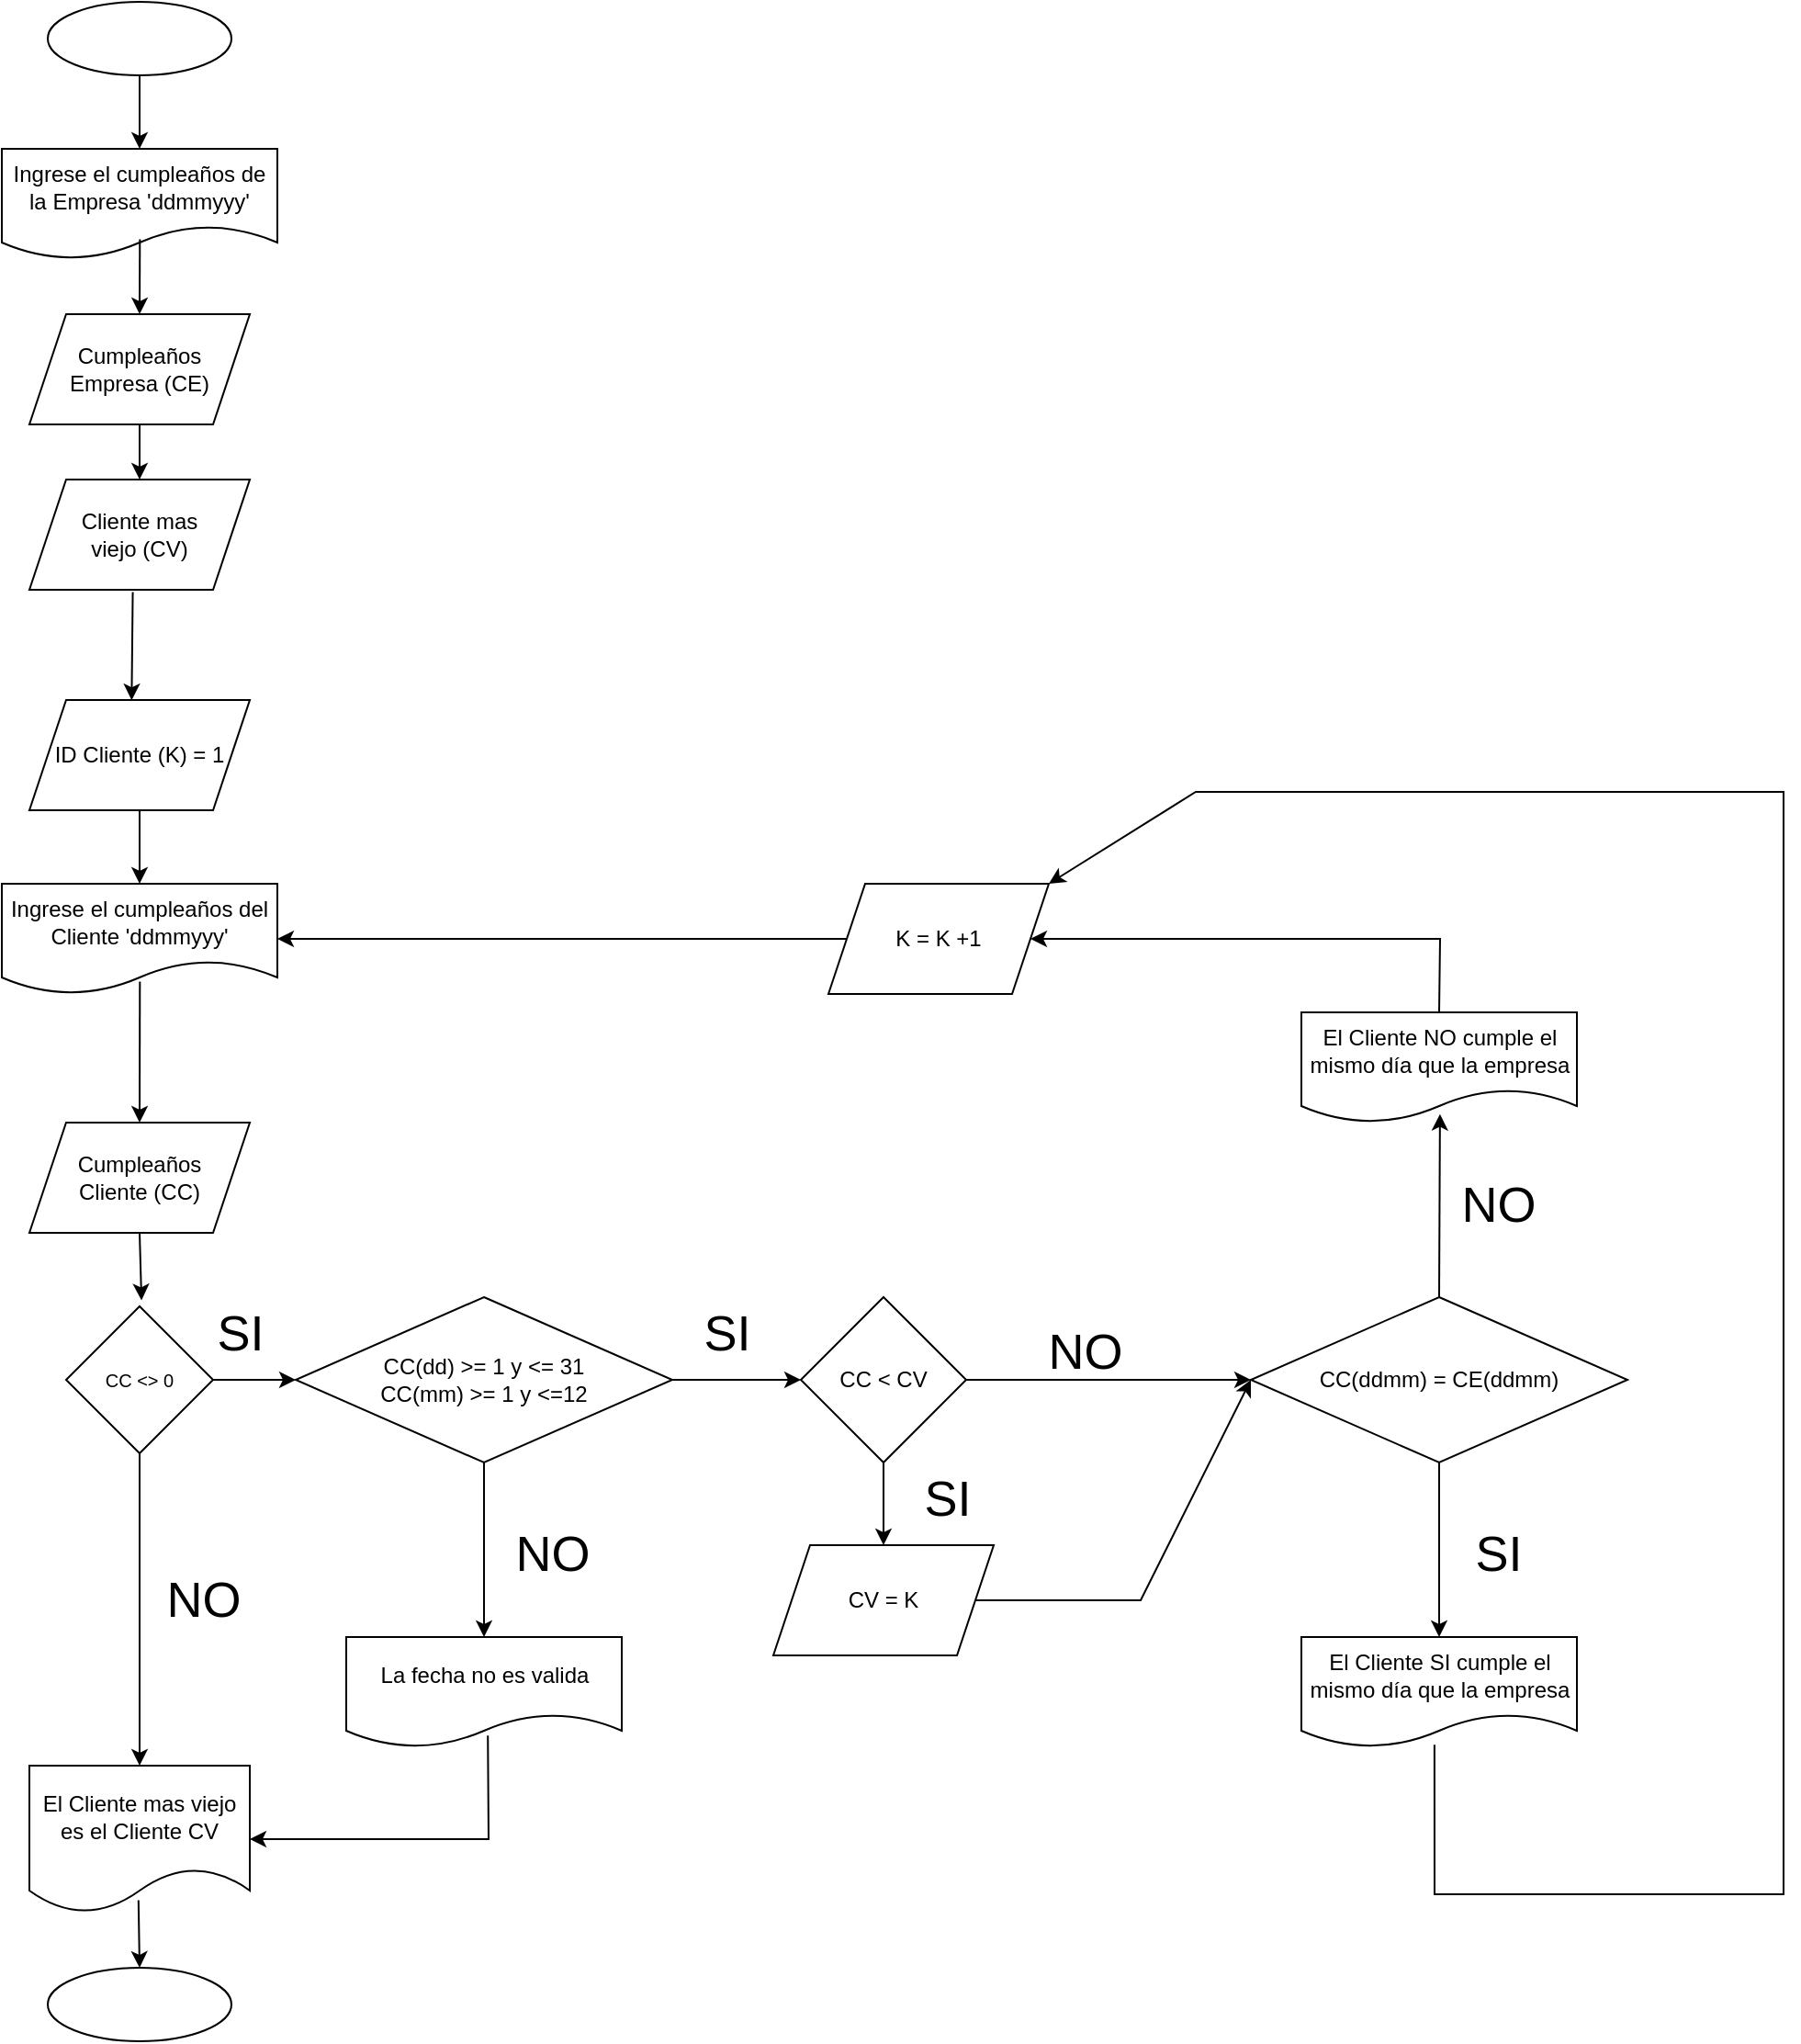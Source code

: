 <mxfile version="21.3.6" type="github">
  <diagram name="Page-1" id="r7Gs-bn6Ids_fZ3F6snc">
    <mxGraphModel dx="1987" dy="3051" grid="1" gridSize="10" guides="1" tooltips="1" connect="1" arrows="1" fold="1" page="1" pageScale="1" pageWidth="1200" pageHeight="1920" math="0" shadow="0">
      <root>
        <mxCell id="0" />
        <mxCell id="1" parent="0" />
        <mxCell id="8cZ1Y1rE4LoA5VIZQ3jX-1" value="" style="ellipse;whiteSpace=wrap;html=1;" vertex="1" parent="1">
          <mxGeometry x="145" y="-1910" width="100" height="40" as="geometry" />
        </mxCell>
        <mxCell id="8cZ1Y1rE4LoA5VIZQ3jX-2" value="" style="endArrow=classic;html=1;rounded=0;entryX=0.5;entryY=0;entryDx=0;entryDy=0;exitX=0.5;exitY=1;exitDx=0;exitDy=0;" edge="1" parent="1" source="8cZ1Y1rE4LoA5VIZQ3jX-1" target="8cZ1Y1rE4LoA5VIZQ3jX-3">
          <mxGeometry width="50" height="50" relative="1" as="geometry">
            <mxPoint x="194.71" y="-1870" as="sourcePoint" />
            <mxPoint x="194.71" y="-1840" as="targetPoint" />
          </mxGeometry>
        </mxCell>
        <mxCell id="8cZ1Y1rE4LoA5VIZQ3jX-3" value="Ingrese el cumpleaños de la Empresa &#39;ddmmyyy&#39;" style="shape=document;whiteSpace=wrap;html=1;boundedLbl=1;" vertex="1" parent="1">
          <mxGeometry x="120" y="-1830" width="150" height="60" as="geometry" />
        </mxCell>
        <mxCell id="8cZ1Y1rE4LoA5VIZQ3jX-4" value="Cumpleaños Empresa (CE)" style="shape=parallelogram;perimeter=parallelogramPerimeter;whiteSpace=wrap;html=1;fixedSize=1;" vertex="1" parent="1">
          <mxGeometry x="135" y="-1740" width="120" height="60" as="geometry" />
        </mxCell>
        <mxCell id="8cZ1Y1rE4LoA5VIZQ3jX-5" value="" style="endArrow=classic;html=1;rounded=0;entryX=0.5;entryY=0;entryDx=0;entryDy=0;exitX=0.501;exitY=0.821;exitDx=0;exitDy=0;exitPerimeter=0;" edge="1" parent="1" source="8cZ1Y1rE4LoA5VIZQ3jX-3" target="8cZ1Y1rE4LoA5VIZQ3jX-4">
          <mxGeometry width="50" height="50" relative="1" as="geometry">
            <mxPoint x="194.71" y="-1780" as="sourcePoint" />
            <mxPoint x="194.71" y="-1750" as="targetPoint" />
          </mxGeometry>
        </mxCell>
        <mxCell id="8cZ1Y1rE4LoA5VIZQ3jX-7" value="ID Cliente (K) = 1" style="shape=parallelogram;perimeter=parallelogramPerimeter;whiteSpace=wrap;html=1;fixedSize=1;" vertex="1" parent="1">
          <mxGeometry x="135" y="-1530" width="120" height="60" as="geometry" />
        </mxCell>
        <mxCell id="8cZ1Y1rE4LoA5VIZQ3jX-8" value="" style="endArrow=classic;html=1;rounded=0;exitX=0.5;exitY=1;exitDx=0;exitDy=0;entryX=0.5;entryY=0;entryDx=0;entryDy=0;" edge="1" parent="1" source="8cZ1Y1rE4LoA5VIZQ3jX-4" target="8cZ1Y1rE4LoA5VIZQ3jX-66">
          <mxGeometry width="50" height="50" relative="1" as="geometry">
            <mxPoint x="194.71" y="-1680" as="sourcePoint" />
            <mxPoint x="195" y="-1650" as="targetPoint" />
          </mxGeometry>
        </mxCell>
        <mxCell id="8cZ1Y1rE4LoA5VIZQ3jX-9" value="" style="endArrow=classic;html=1;rounded=0;entryX=0.5;entryY=0;entryDx=0;entryDy=0;exitX=0.5;exitY=1;exitDx=0;exitDy=0;" edge="1" parent="1" source="8cZ1Y1rE4LoA5VIZQ3jX-7" target="8cZ1Y1rE4LoA5VIZQ3jX-10">
          <mxGeometry width="50" height="50" relative="1" as="geometry">
            <mxPoint x="195" y="-1480" as="sourcePoint" />
            <mxPoint x="194.71" y="-1440" as="targetPoint" />
          </mxGeometry>
        </mxCell>
        <mxCell id="8cZ1Y1rE4LoA5VIZQ3jX-10" value="Ingrese el cumpleaños del Cliente &#39;ddmmyyy&#39;" style="shape=document;whiteSpace=wrap;html=1;boundedLbl=1;" vertex="1" parent="1">
          <mxGeometry x="120" y="-1430" width="150" height="60" as="geometry" />
        </mxCell>
        <mxCell id="8cZ1Y1rE4LoA5VIZQ3jX-11" value="Cumpleaños &lt;br&gt;Cliente (CC)" style="shape=parallelogram;perimeter=parallelogramPerimeter;whiteSpace=wrap;html=1;fixedSize=1;" vertex="1" parent="1">
          <mxGeometry x="135" y="-1300" width="120" height="60" as="geometry" />
        </mxCell>
        <mxCell id="8cZ1Y1rE4LoA5VIZQ3jX-12" value="" style="endArrow=classic;html=1;rounded=0;exitX=0.501;exitY=0.887;exitDx=0;exitDy=0;exitPerimeter=0;entryX=0.5;entryY=0;entryDx=0;entryDy=0;" edge="1" parent="1" source="8cZ1Y1rE4LoA5VIZQ3jX-10" target="8cZ1Y1rE4LoA5VIZQ3jX-11">
          <mxGeometry width="50" height="50" relative="1" as="geometry">
            <mxPoint x="194.71" y="-1380" as="sourcePoint" />
            <mxPoint x="194.71" y="-1350" as="targetPoint" />
          </mxGeometry>
        </mxCell>
        <mxCell id="8cZ1Y1rE4LoA5VIZQ3jX-13" value="CC &amp;lt;&amp;gt; 0" style="rhombus;whiteSpace=wrap;html=1;fontSize=10;" vertex="1" parent="1">
          <mxGeometry x="155" y="-1200" width="80" height="80" as="geometry" />
        </mxCell>
        <mxCell id="8cZ1Y1rE4LoA5VIZQ3jX-15" value="" style="endArrow=classic;html=1;rounded=0;exitX=0.5;exitY=1;exitDx=0;exitDy=0;entryX=0.513;entryY=-0.041;entryDx=0;entryDy=0;entryPerimeter=0;" edge="1" parent="1" source="8cZ1Y1rE4LoA5VIZQ3jX-11" target="8cZ1Y1rE4LoA5VIZQ3jX-13">
          <mxGeometry width="50" height="50" relative="1" as="geometry">
            <mxPoint x="195" y="-1240" as="sourcePoint" />
            <mxPoint x="194.71" y="-1210" as="targetPoint" />
          </mxGeometry>
        </mxCell>
        <mxCell id="8cZ1Y1rE4LoA5VIZQ3jX-47" value="CC(dd) &amp;gt;= 1 y &amp;lt;= 31&lt;br&gt;CC(mm) &amp;gt;= 1 y &amp;lt;=12" style="rhombus;whiteSpace=wrap;html=1;" vertex="1" parent="1">
          <mxGeometry x="280" y="-1205" width="205" height="90" as="geometry" />
        </mxCell>
        <mxCell id="8cZ1Y1rE4LoA5VIZQ3jX-48" value="" style="endArrow=classic;html=1;rounded=0;exitX=1;exitY=0.5;exitDx=0;exitDy=0;entryX=0;entryY=0.5;entryDx=0;entryDy=0;" edge="1" parent="1" source="8cZ1Y1rE4LoA5VIZQ3jX-13" target="8cZ1Y1rE4LoA5VIZQ3jX-47">
          <mxGeometry width="50" height="50" relative="1" as="geometry">
            <mxPoint x="235" y="-1160.5" as="sourcePoint" />
            <mxPoint x="270" y="-1160" as="targetPoint" />
          </mxGeometry>
        </mxCell>
        <mxCell id="8cZ1Y1rE4LoA5VIZQ3jX-50" value="" style="endArrow=classic;html=1;rounded=0;exitX=0.5;exitY=1;exitDx=0;exitDy=0;entryX=0.5;entryY=0;entryDx=0;entryDy=0;" edge="1" parent="1" source="8cZ1Y1rE4LoA5VIZQ3jX-47" target="8cZ1Y1rE4LoA5VIZQ3jX-52">
          <mxGeometry width="50" height="50" relative="1" as="geometry">
            <mxPoint x="382.16" y="-1110" as="sourcePoint" />
            <mxPoint x="382.16" y="-1080" as="targetPoint" />
          </mxGeometry>
        </mxCell>
        <mxCell id="8cZ1Y1rE4LoA5VIZQ3jX-52" value="La fecha no es valida" style="shape=document;whiteSpace=wrap;html=1;boundedLbl=1;" vertex="1" parent="1">
          <mxGeometry x="307.5" y="-1020" width="150" height="60" as="geometry" />
        </mxCell>
        <mxCell id="8cZ1Y1rE4LoA5VIZQ3jX-53" value="CC(ddmm) = CE(ddmm)" style="rhombus;whiteSpace=wrap;html=1;" vertex="1" parent="1">
          <mxGeometry x="800" y="-1205" width="205" height="90" as="geometry" />
        </mxCell>
        <mxCell id="8cZ1Y1rE4LoA5VIZQ3jX-54" value="" style="endArrow=classic;html=1;rounded=0;entryX=0;entryY=0.5;entryDx=0;entryDy=0;exitX=1;exitY=0.5;exitDx=0;exitDy=0;" edge="1" parent="1" source="8cZ1Y1rE4LoA5VIZQ3jX-47" target="8cZ1Y1rE4LoA5VIZQ3jX-60">
          <mxGeometry width="50" height="50" relative="1" as="geometry">
            <mxPoint x="485" y="-1160.5" as="sourcePoint" />
            <mxPoint x="520" y="-1160" as="targetPoint" />
          </mxGeometry>
        </mxCell>
        <mxCell id="8cZ1Y1rE4LoA5VIZQ3jX-55" value="" style="endArrow=classic;html=1;rounded=0;exitX=0.5;exitY=0;exitDx=0;exitDy=0;entryX=0.503;entryY=0.922;entryDx=0;entryDy=0;entryPerimeter=0;" edge="1" parent="1" source="8cZ1Y1rE4LoA5VIZQ3jX-53" target="8cZ1Y1rE4LoA5VIZQ3jX-57">
          <mxGeometry width="50" height="50" relative="1" as="geometry">
            <mxPoint x="902.16" y="-1210" as="sourcePoint" />
            <mxPoint x="902.65" y="-1266.36" as="targetPoint" />
          </mxGeometry>
        </mxCell>
        <mxCell id="8cZ1Y1rE4LoA5VIZQ3jX-57" value="El Cliente NO cumple el mismo día que la empresa" style="shape=document;whiteSpace=wrap;html=1;boundedLbl=1;" vertex="1" parent="1">
          <mxGeometry x="827.5" y="-1360" width="150" height="60" as="geometry" />
        </mxCell>
        <mxCell id="8cZ1Y1rE4LoA5VIZQ3jX-58" value="" style="endArrow=classic;html=1;rounded=0;exitX=0.5;exitY=0;exitDx=0;exitDy=0;entryX=1;entryY=0.5;entryDx=0;entryDy=0;" edge="1" parent="1" source="8cZ1Y1rE4LoA5VIZQ3jX-57" target="8cZ1Y1rE4LoA5VIZQ3jX-62">
          <mxGeometry width="50" height="50" relative="1" as="geometry">
            <mxPoint x="340" y="-1340" as="sourcePoint" />
            <mxPoint x="690" y="-1400" as="targetPoint" />
            <Array as="points">
              <mxPoint x="903" y="-1400" />
            </Array>
          </mxGeometry>
        </mxCell>
        <mxCell id="8cZ1Y1rE4LoA5VIZQ3jX-59" value="CV = K" style="shape=parallelogram;perimeter=parallelogramPerimeter;whiteSpace=wrap;html=1;fixedSize=1;" vertex="1" parent="1">
          <mxGeometry x="540" y="-1070" width="120" height="60" as="geometry" />
        </mxCell>
        <mxCell id="8cZ1Y1rE4LoA5VIZQ3jX-60" value="CC &amp;lt; CV" style="rhombus;whiteSpace=wrap;html=1;" vertex="1" parent="1">
          <mxGeometry x="555" y="-1205" width="90" height="90" as="geometry" />
        </mxCell>
        <mxCell id="8cZ1Y1rE4LoA5VIZQ3jX-62" value="K = K +1" style="shape=parallelogram;perimeter=parallelogramPerimeter;whiteSpace=wrap;html=1;fixedSize=1;" vertex="1" parent="1">
          <mxGeometry x="570" y="-1430" width="120" height="60" as="geometry" />
        </mxCell>
        <mxCell id="8cZ1Y1rE4LoA5VIZQ3jX-63" value="" style="endArrow=classic;html=1;rounded=0;exitX=0;exitY=0.5;exitDx=0;exitDy=0;entryX=1;entryY=0.5;entryDx=0;entryDy=0;" edge="1" parent="1" source="8cZ1Y1rE4LoA5VIZQ3jX-62" target="8cZ1Y1rE4LoA5VIZQ3jX-10">
          <mxGeometry width="50" height="50" relative="1" as="geometry">
            <mxPoint x="520" y="-1490" as="sourcePoint" />
            <mxPoint x="290" y="-1400" as="targetPoint" />
          </mxGeometry>
        </mxCell>
        <mxCell id="8cZ1Y1rE4LoA5VIZQ3jX-66" value="Cliente mas &lt;br&gt;viejo (CV)" style="shape=parallelogram;perimeter=parallelogramPerimeter;whiteSpace=wrap;html=1;fixedSize=1;" vertex="1" parent="1">
          <mxGeometry x="135" y="-1650" width="120" height="60" as="geometry" />
        </mxCell>
        <mxCell id="8cZ1Y1rE4LoA5VIZQ3jX-67" value="" style="endArrow=classic;html=1;rounded=0;exitX=0.469;exitY=1.021;exitDx=0;exitDy=0;exitPerimeter=0;entryX=0.464;entryY=0.002;entryDx=0;entryDy=0;entryPerimeter=0;" edge="1" parent="1" source="8cZ1Y1rE4LoA5VIZQ3jX-66" target="8cZ1Y1rE4LoA5VIZQ3jX-7">
          <mxGeometry width="50" height="50" relative="1" as="geometry">
            <mxPoint x="180" y="-1610" as="sourcePoint" />
            <mxPoint x="230" y="-1660" as="targetPoint" />
          </mxGeometry>
        </mxCell>
        <mxCell id="8cZ1Y1rE4LoA5VIZQ3jX-70" value="" style="endArrow=classic;html=1;rounded=0;exitX=0.5;exitY=1;exitDx=0;exitDy=0;entryX=0.5;entryY=0;entryDx=0;entryDy=0;" edge="1" parent="1" source="8cZ1Y1rE4LoA5VIZQ3jX-60" target="8cZ1Y1rE4LoA5VIZQ3jX-59">
          <mxGeometry width="50" height="50" relative="1" as="geometry">
            <mxPoint x="585" y="-1060" as="sourcePoint" />
            <mxPoint x="635" y="-1110" as="targetPoint" />
          </mxGeometry>
        </mxCell>
        <mxCell id="8cZ1Y1rE4LoA5VIZQ3jX-75" value="" style="endArrow=classic;html=1;rounded=0;exitX=1;exitY=0.5;exitDx=0;exitDy=0;entryX=0;entryY=0.5;entryDx=0;entryDy=0;" edge="1" parent="1" source="8cZ1Y1rE4LoA5VIZQ3jX-59" target="8cZ1Y1rE4LoA5VIZQ3jX-53">
          <mxGeometry width="50" height="50" relative="1" as="geometry">
            <mxPoint x="550" y="-990" as="sourcePoint" />
            <mxPoint x="600" y="-1040" as="targetPoint" />
            <Array as="points">
              <mxPoint x="740" y="-1040" />
            </Array>
          </mxGeometry>
        </mxCell>
        <mxCell id="8cZ1Y1rE4LoA5VIZQ3jX-76" value="" style="endArrow=classic;html=1;rounded=0;exitX=1;exitY=0.5;exitDx=0;exitDy=0;entryX=0;entryY=0.5;entryDx=0;entryDy=0;" edge="1" parent="1" source="8cZ1Y1rE4LoA5VIZQ3jX-60" target="8cZ1Y1rE4LoA5VIZQ3jX-53">
          <mxGeometry width="50" height="50" relative="1" as="geometry">
            <mxPoint x="650" y="-1280.0" as="sourcePoint" />
            <mxPoint x="600" y="-1040" as="targetPoint" />
            <Array as="points" />
          </mxGeometry>
        </mxCell>
        <mxCell id="8cZ1Y1rE4LoA5VIZQ3jX-78" value="El Cliente SI cumple el mismo día que la empresa" style="shape=document;whiteSpace=wrap;html=1;boundedLbl=1;" vertex="1" parent="1">
          <mxGeometry x="827.5" y="-1020" width="150" height="60" as="geometry" />
        </mxCell>
        <mxCell id="8cZ1Y1rE4LoA5VIZQ3jX-79" value="" style="endArrow=classic;html=1;rounded=0;exitX=0.5;exitY=1;exitDx=0;exitDy=0;entryX=0.5;entryY=0;entryDx=0;entryDy=0;" edge="1" parent="1" source="8cZ1Y1rE4LoA5VIZQ3jX-53" target="8cZ1Y1rE4LoA5VIZQ3jX-78">
          <mxGeometry width="50" height="50" relative="1" as="geometry">
            <mxPoint x="770" y="-910" as="sourcePoint" />
            <mxPoint x="860" y="-920" as="targetPoint" />
          </mxGeometry>
        </mxCell>
        <mxCell id="8cZ1Y1rE4LoA5VIZQ3jX-80" value="" style="endArrow=classic;html=1;rounded=0;exitX=0.483;exitY=0.978;exitDx=0;exitDy=0;exitPerimeter=0;entryX=1;entryY=0;entryDx=0;entryDy=0;" edge="1" parent="1" source="8cZ1Y1rE4LoA5VIZQ3jX-78" target="8cZ1Y1rE4LoA5VIZQ3jX-62">
          <mxGeometry width="50" height="50" relative="1" as="geometry">
            <mxPoint x="770" y="-950" as="sourcePoint" />
            <mxPoint x="820" y="-1000" as="targetPoint" />
            <Array as="points">
              <mxPoint x="900" y="-880" />
              <mxPoint x="1090" y="-880" />
              <mxPoint x="1090" y="-1480" />
              <mxPoint x="770" y="-1480" />
            </Array>
          </mxGeometry>
        </mxCell>
        <mxCell id="8cZ1Y1rE4LoA5VIZQ3jX-81" value="" style="endArrow=classic;html=1;rounded=0;exitX=0.5;exitY=1;exitDx=0;exitDy=0;" edge="1" parent="1" source="8cZ1Y1rE4LoA5VIZQ3jX-13" target="8cZ1Y1rE4LoA5VIZQ3jX-82">
          <mxGeometry width="50" height="50" relative="1" as="geometry">
            <mxPoint x="530" y="-930" as="sourcePoint" />
            <mxPoint x="195" y="-910" as="targetPoint" />
          </mxGeometry>
        </mxCell>
        <mxCell id="8cZ1Y1rE4LoA5VIZQ3jX-82" value="El Cliente mas viejo es el Cliente CV" style="shape=document;whiteSpace=wrap;html=1;boundedLbl=1;" vertex="1" parent="1">
          <mxGeometry x="135" y="-950" width="120" height="80" as="geometry" />
        </mxCell>
        <mxCell id="8cZ1Y1rE4LoA5VIZQ3jX-91" value="" style="endArrow=classic;html=1;rounded=0;exitX=0.514;exitY=0.893;exitDx=0;exitDy=0;exitPerimeter=0;entryX=1;entryY=0.5;entryDx=0;entryDy=0;" edge="1" parent="1" source="8cZ1Y1rE4LoA5VIZQ3jX-52" target="8cZ1Y1rE4LoA5VIZQ3jX-82">
          <mxGeometry width="50" height="50" relative="1" as="geometry">
            <mxPoint x="610" y="-1030" as="sourcePoint" />
            <mxPoint x="660" y="-1080" as="targetPoint" />
            <Array as="points">
              <mxPoint x="385" y="-910" />
            </Array>
          </mxGeometry>
        </mxCell>
        <mxCell id="8cZ1Y1rE4LoA5VIZQ3jX-92" value="" style="endArrow=classic;html=1;rounded=0;exitX=0.495;exitY=0.916;exitDx=0;exitDy=0;exitPerimeter=0;entryX=0.5;entryY=0;entryDx=0;entryDy=0;" edge="1" parent="1" source="8cZ1Y1rE4LoA5VIZQ3jX-82" target="8cZ1Y1rE4LoA5VIZQ3jX-93">
          <mxGeometry width="50" height="50" relative="1" as="geometry">
            <mxPoint x="740" y="-1310" as="sourcePoint" />
            <mxPoint x="195" y="-820" as="targetPoint" />
          </mxGeometry>
        </mxCell>
        <mxCell id="8cZ1Y1rE4LoA5VIZQ3jX-93" value="" style="ellipse;whiteSpace=wrap;html=1;" vertex="1" parent="1">
          <mxGeometry x="145" y="-840" width="100" height="40" as="geometry" />
        </mxCell>
        <mxCell id="8cZ1Y1rE4LoA5VIZQ3jX-96" value="SI" style="text;html=1;strokeColor=none;fillColor=none;align=center;verticalAlign=middle;whiteSpace=wrap;rounded=0;fontSize=27;" vertex="1" parent="1">
          <mxGeometry x="220" y="-1200" width="60" height="30" as="geometry" />
        </mxCell>
        <mxCell id="8cZ1Y1rE4LoA5VIZQ3jX-97" value="SI" style="text;html=1;strokeColor=none;fillColor=none;align=center;verticalAlign=middle;whiteSpace=wrap;rounded=0;fontSize=27;" vertex="1" parent="1">
          <mxGeometry x="605" y="-1110" width="60" height="30" as="geometry" />
        </mxCell>
        <mxCell id="8cZ1Y1rE4LoA5VIZQ3jX-98" value="SI" style="text;html=1;strokeColor=none;fillColor=none;align=center;verticalAlign=middle;whiteSpace=wrap;rounded=0;fontSize=27;" vertex="1" parent="1">
          <mxGeometry x="905" y="-1080" width="60" height="30" as="geometry" />
        </mxCell>
        <mxCell id="8cZ1Y1rE4LoA5VIZQ3jX-99" value="SI" style="text;html=1;strokeColor=none;fillColor=none;align=center;verticalAlign=middle;whiteSpace=wrap;rounded=0;fontSize=27;" vertex="1" parent="1">
          <mxGeometry x="485" y="-1200" width="60" height="30" as="geometry" />
        </mxCell>
        <mxCell id="8cZ1Y1rE4LoA5VIZQ3jX-100" value="NO" style="text;html=1;strokeColor=none;fillColor=none;align=center;verticalAlign=middle;whiteSpace=wrap;rounded=0;fontSize=27;" vertex="1" parent="1">
          <mxGeometry x="680" y="-1190" width="60" height="30" as="geometry" />
        </mxCell>
        <mxCell id="8cZ1Y1rE4LoA5VIZQ3jX-101" value="NO" style="text;html=1;strokeColor=none;fillColor=none;align=center;verticalAlign=middle;whiteSpace=wrap;rounded=0;fontSize=27;" vertex="1" parent="1">
          <mxGeometry x="905" y="-1270" width="60" height="30" as="geometry" />
        </mxCell>
        <mxCell id="8cZ1Y1rE4LoA5VIZQ3jX-102" value="NO" style="text;html=1;strokeColor=none;fillColor=none;align=center;verticalAlign=middle;whiteSpace=wrap;rounded=0;fontSize=27;" vertex="1" parent="1">
          <mxGeometry x="390" y="-1080" width="60" height="30" as="geometry" />
        </mxCell>
        <mxCell id="8cZ1Y1rE4LoA5VIZQ3jX-103" value="NO" style="text;html=1;strokeColor=none;fillColor=none;align=center;verticalAlign=middle;whiteSpace=wrap;rounded=0;fontSize=27;" vertex="1" parent="1">
          <mxGeometry x="200" y="-1055" width="60" height="30" as="geometry" />
        </mxCell>
      </root>
    </mxGraphModel>
  </diagram>
</mxfile>
